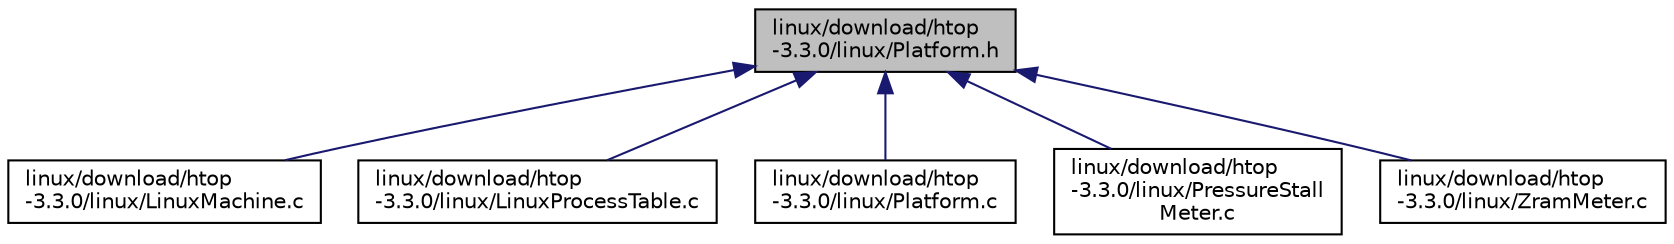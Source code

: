 digraph "linux/download/htop-3.3.0/linux/Platform.h"
{
  edge [fontname="Helvetica",fontsize="10",labelfontname="Helvetica",labelfontsize="10"];
  node [fontname="Helvetica",fontsize="10",shape=record];
  Node52 [label="linux/download/htop\l-3.3.0/linux/Platform.h",height=0.2,width=0.4,color="black", fillcolor="grey75", style="filled", fontcolor="black"];
  Node52 -> Node53 [dir="back",color="midnightblue",fontsize="10",style="solid",fontname="Helvetica"];
  Node53 [label="linux/download/htop\l-3.3.0/linux/LinuxMachine.c",height=0.2,width=0.4,color="black", fillcolor="white", style="filled",URL="$LinuxMachine_8c.html"];
  Node52 -> Node54 [dir="back",color="midnightblue",fontsize="10",style="solid",fontname="Helvetica"];
  Node54 [label="linux/download/htop\l-3.3.0/linux/LinuxProcessTable.c",height=0.2,width=0.4,color="black", fillcolor="white", style="filled",URL="$LinuxProcessTable_8c.html"];
  Node52 -> Node55 [dir="back",color="midnightblue",fontsize="10",style="solid",fontname="Helvetica"];
  Node55 [label="linux/download/htop\l-3.3.0/linux/Platform.c",height=0.2,width=0.4,color="black", fillcolor="white", style="filled",URL="$linux_2Platform_8c.html"];
  Node52 -> Node56 [dir="back",color="midnightblue",fontsize="10",style="solid",fontname="Helvetica"];
  Node56 [label="linux/download/htop\l-3.3.0/linux/PressureStall\lMeter.c",height=0.2,width=0.4,color="black", fillcolor="white", style="filled",URL="$PressureStallMeter_8c.html"];
  Node52 -> Node57 [dir="back",color="midnightblue",fontsize="10",style="solid",fontname="Helvetica"];
  Node57 [label="linux/download/htop\l-3.3.0/linux/ZramMeter.c",height=0.2,width=0.4,color="black", fillcolor="white", style="filled",URL="$ZramMeter_8c.html"];
}
